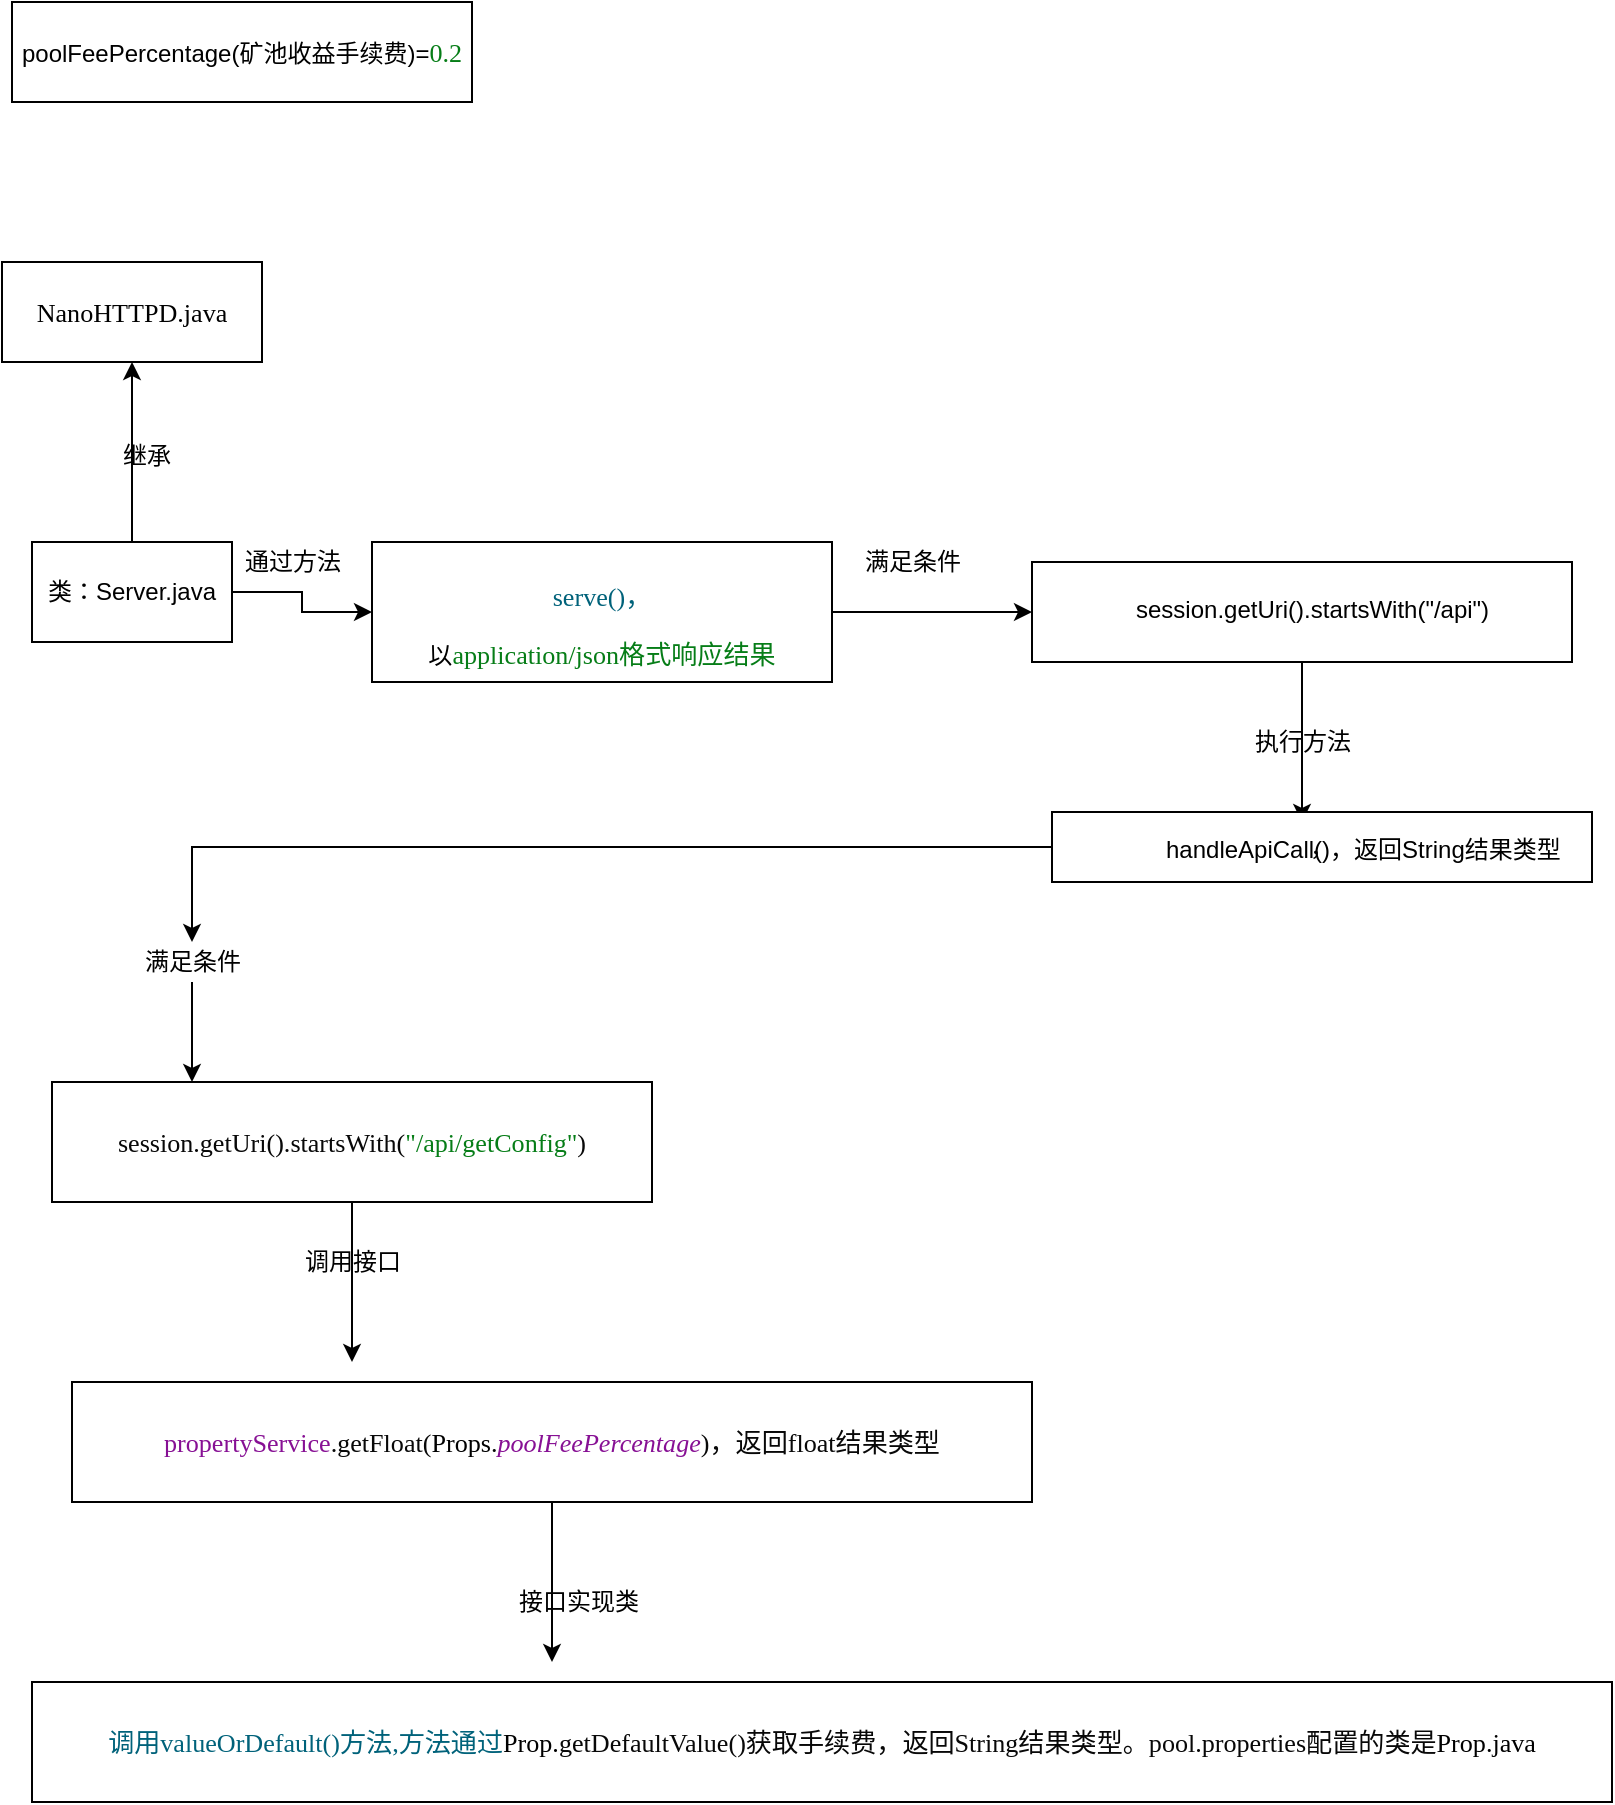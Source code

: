<mxfile version="12.4.2" type="device" pages="1"><diagram id="iBLTYwQdfD4FT6DeWMeS" name="Page-1"><mxGraphModel dx="1422" dy="822" grid="1" gridSize="10" guides="1" tooltips="1" connect="1" arrows="1" fold="1" page="1" pageScale="1" pageWidth="827" pageHeight="1169" math="0" shadow="0"><root><mxCell id="0"/><mxCell id="1" parent="0"/><mxCell id="V6Iufap8PuGYJhVTmoM0-3" value="" style="edgeStyle=orthogonalEdgeStyle;rounded=0;orthogonalLoop=1;jettySize=auto;html=1;" edge="1" parent="1" source="V6Iufap8PuGYJhVTmoM0-1" target="V6Iufap8PuGYJhVTmoM0-2"><mxGeometry relative="1" as="geometry"/></mxCell><mxCell id="V6Iufap8PuGYJhVTmoM0-49" value="" style="edgeStyle=orthogonalEdgeStyle;rounded=0;orthogonalLoop=1;jettySize=auto;html=1;" edge="1" parent="1" source="V6Iufap8PuGYJhVTmoM0-1" target="V6Iufap8PuGYJhVTmoM0-48"><mxGeometry relative="1" as="geometry"/></mxCell><mxCell id="V6Iufap8PuGYJhVTmoM0-1" value="类：Server.java" style="rounded=0;whiteSpace=wrap;html=1;" vertex="1" parent="1"><mxGeometry x="20" y="310" width="100" height="50" as="geometry"/></mxCell><mxCell id="V6Iufap8PuGYJhVTmoM0-48" value="&lt;pre style=&quot;background-color: #ffffff ; color: #080808 ; font-family: &amp;#34;jetbrains mono&amp;#34; ; font-size: 9.8pt&quot;&gt;&lt;span style=&quot;color: #000000&quot;&gt;NanoHTTPD.java&lt;/span&gt;&lt;/pre&gt;" style="rounded=0;whiteSpace=wrap;html=1;" vertex="1" parent="1"><mxGeometry x="5" y="170" width="130" height="50" as="geometry"/></mxCell><mxCell id="V6Iufap8PuGYJhVTmoM0-5" value="" style="edgeStyle=orthogonalEdgeStyle;rounded=0;orthogonalLoop=1;jettySize=auto;html=1;" edge="1" parent="1" source="V6Iufap8PuGYJhVTmoM0-2" target="V6Iufap8PuGYJhVTmoM0-4"><mxGeometry relative="1" as="geometry"/></mxCell><mxCell id="V6Iufap8PuGYJhVTmoM0-2" value="&lt;pre style=&quot;background-color: rgb(255 , 255 , 255) ; font-family: &amp;#34;jetbrains mono&amp;#34; ; font-size: 9.8pt&quot;&gt;&lt;font color=&quot;#00627a&quot;&gt;serve()，&lt;/font&gt;&lt;/pre&gt;&lt;span style=&quot;text-align: left ; white-space: nowrap&quot;&gt;以&lt;/span&gt;&lt;span style=&quot;text-align: left ; white-space: nowrap ; color: rgb(6 , 125 , 23) ; background-color: rgb(255 , 255 , 255) ; font-family: &amp;#34;jetbrains mono&amp;#34; ; font-size: 9.8pt&quot;&gt;application/json格式响应结果&lt;/span&gt;" style="rounded=0;whiteSpace=wrap;html=1;" vertex="1" parent="1"><mxGeometry x="190" y="310" width="230" height="70" as="geometry"/></mxCell><mxCell id="V6Iufap8PuGYJhVTmoM0-54" value="" style="edgeStyle=orthogonalEdgeStyle;rounded=0;orthogonalLoop=1;jettySize=auto;html=1;" edge="1" parent="1" source="V6Iufap8PuGYJhVTmoM0-4"><mxGeometry relative="1" as="geometry"><mxPoint x="655" y="450" as="targetPoint"/></mxGeometry></mxCell><mxCell id="V6Iufap8PuGYJhVTmoM0-4" value="&lt;pre style=&quot;background-color: rgb(255 , 255 , 255) ; font-family: &amp;#34;jetbrains mono&amp;#34; ; font-size: 9.8pt&quot;&gt;&lt;br&gt;&lt;/pre&gt;" style="rounded=0;whiteSpace=wrap;html=1;" vertex="1" parent="1"><mxGeometry x="520" y="320" width="270" height="50" as="geometry"/></mxCell><mxCell id="V6Iufap8PuGYJhVTmoM0-6" value="session.getUri().startsWith(&quot;/api&quot;)" style="text;html=1;" vertex="1" parent="1"><mxGeometry x="570" y="330" width="200" height="30" as="geometry"/></mxCell><mxCell id="V6Iufap8PuGYJhVTmoM0-33" value="" style="edgeStyle=orthogonalEdgeStyle;rounded=0;orthogonalLoop=1;jettySize=auto;html=1;" edge="1" parent="1" source="V6Iufap8PuGYJhVTmoM0-42"><mxGeometry relative="1" as="geometry"><mxPoint x="100" y="580" as="targetPoint"/></mxGeometry></mxCell><mxCell id="V6Iufap8PuGYJhVTmoM0-9" value="，" style="rounded=0;whiteSpace=wrap;html=1;" vertex="1" parent="1"><mxGeometry x="530" y="445" width="270" height="35" as="geometry"/></mxCell><mxCell id="V6Iufap8PuGYJhVTmoM0-10" value="handleApiCall()，返回String结果类型" style="text;html=1;" vertex="1" parent="1"><mxGeometry x="585" y="450" width="165" height="30" as="geometry"/></mxCell><mxCell id="V6Iufap8PuGYJhVTmoM0-46" value="" style="edgeStyle=orthogonalEdgeStyle;rounded=0;orthogonalLoop=1;jettySize=auto;html=1;" edge="1" parent="1" source="V6Iufap8PuGYJhVTmoM0-13"><mxGeometry relative="1" as="geometry"><mxPoint x="280" y="870" as="targetPoint"/></mxGeometry></mxCell><mxCell id="V6Iufap8PuGYJhVTmoM0-13" value="&lt;pre style=&quot;background-color: #ffffff ; color: #080808 ; font-family: &amp;#34;jetbrains mono&amp;#34; ; font-size: 9.8pt&quot;&gt;&lt;span style=&quot;color: #871094&quot;&gt;propertyService&lt;/span&gt;.getFloat(&lt;span style=&quot;color: #000000&quot;&gt;Props&lt;/span&gt;.&lt;span style=&quot;color: #871094 ; font-style: italic&quot;&gt;poolFeePercentage&lt;/span&gt;)，返回float结果类型&lt;/pre&gt;" style="rounded=0;whiteSpace=wrap;html=1;" vertex="1" parent="1"><mxGeometry x="40" y="730" width="480" height="60" as="geometry"/></mxCell><mxCell id="V6Iufap8PuGYJhVTmoM0-18" value="&lt;span style=&quot;color: rgb(0 , 98 , 122) ; background-color: rgb(255 , 255 , 255) ; font-family: &amp;#34;jetbrains mono&amp;#34; ; font-size: 9.8pt&quot;&gt;调用valueOrDefault()方法,方法通过&lt;/span&gt;&lt;span style=&quot;background-color: rgb(255 , 255 , 255) ; font-family: &amp;#34;jetbrains mono&amp;#34; ; font-size: 9.8pt&quot;&gt;Prop.&lt;/span&gt;&lt;span style=&quot;background-color: rgb(255 , 255 , 255) ; color: rgb(8 , 8 , 8) ; font-family: &amp;#34;jetbrains mono&amp;#34; ; font-size: 9.8pt&quot;&gt;getDefaultValue()获取手续费，返回String结果类型。&lt;/span&gt;&lt;font color=&quot;#080808&quot; face=&quot;jetbrains mono&quot;&gt;&lt;span style=&quot;font-size: 13.067px&quot;&gt;pool.properties配置的类是&lt;/span&gt;&lt;/font&gt;&lt;span style=&quot;background-color: rgb(255 , 255 , 255) ; font-family: &amp;#34;jetbrains mono&amp;#34; ; font-size: 9.8pt&quot;&gt;Prop.java&lt;/span&gt;" style="rounded=0;whiteSpace=wrap;html=1;" vertex="1" parent="1"><mxGeometry x="20" y="880" width="790" height="60" as="geometry"/></mxCell><mxCell id="V6Iufap8PuGYJhVTmoM0-20" value="poolFeePercentage(矿池收益手续费)=&lt;span style=&quot;color: rgb(6 , 125 , 23) ; background-color: rgb(255 , 255 , 255) ; font-family: &amp;#34;jetbrains mono&amp;#34; ; font-size: 9.8pt&quot;&gt;0.2&lt;/span&gt;" style="rounded=0;whiteSpace=wrap;html=1;" vertex="1" parent="1"><mxGeometry x="10" y="40" width="230" height="50" as="geometry"/></mxCell><mxCell id="V6Iufap8PuGYJhVTmoM0-22" value="通过方法" style="text;html=1;align=center;verticalAlign=middle;resizable=0;points=[];;autosize=1;" vertex="1" parent="1"><mxGeometry x="120" y="310" width="60" height="20" as="geometry"/></mxCell><mxCell id="V6Iufap8PuGYJhVTmoM0-23" value="&lt;span style=&quot;text-align: left&quot;&gt;满足条件&lt;/span&gt;" style="text;html=1;align=center;verticalAlign=middle;resizable=0;points=[];;autosize=1;" vertex="1" parent="1"><mxGeometry x="430" y="310" width="60" height="20" as="geometry"/></mxCell><mxCell id="V6Iufap8PuGYJhVTmoM0-24" value="&lt;span style=&quot;text-align: left&quot;&gt;执行方法&lt;/span&gt;" style="text;html=1;align=center;verticalAlign=middle;resizable=0;points=[];;autosize=1;" vertex="1" parent="1"><mxGeometry x="625" y="400" width="60" height="20" as="geometry"/></mxCell><mxCell id="V6Iufap8PuGYJhVTmoM0-25" value="调用接口" style="text;html=1;align=center;verticalAlign=middle;resizable=0;points=[];;autosize=1;" vertex="1" parent="1"><mxGeometry x="150" y="660" width="60" height="20" as="geometry"/></mxCell><mxCell id="V6Iufap8PuGYJhVTmoM0-44" value="" style="edgeStyle=orthogonalEdgeStyle;rounded=0;orthogonalLoop=1;jettySize=auto;html=1;" edge="1" parent="1" source="V6Iufap8PuGYJhVTmoM0-38"><mxGeometry relative="1" as="geometry"><mxPoint x="180" y="720" as="targetPoint"/></mxGeometry></mxCell><mxCell id="V6Iufap8PuGYJhVTmoM0-38" value="&lt;pre style=&quot;background-color: #ffffff ; color: #080808 ; font-family: &amp;#34;jetbrains mono&amp;#34; ; font-size: 9.8pt&quot;&gt;session.getUri().startsWith(&lt;span style=&quot;color: #067d17&quot;&gt;&quot;/api/getConfig&quot;&lt;/span&gt;)&lt;/pre&gt;" style="rounded=0;whiteSpace=wrap;html=1;" vertex="1" parent="1"><mxGeometry x="30" y="580" width="300" height="60" as="geometry"/></mxCell><mxCell id="V6Iufap8PuGYJhVTmoM0-47" value="接口实现类" style="text;html=1;align=center;verticalAlign=middle;resizable=0;points=[];;autosize=1;" vertex="1" parent="1"><mxGeometry x="253" y="830" width="80" height="20" as="geometry"/></mxCell><mxCell id="V6Iufap8PuGYJhVTmoM0-50" value="继承" style="text;html=1;align=center;verticalAlign=middle;resizable=0;points=[];;autosize=1;" vertex="1" parent="1"><mxGeometry x="57" y="257" width="40" height="20" as="geometry"/></mxCell><mxCell id="V6Iufap8PuGYJhVTmoM0-42" value="满足条件" style="text;html=1;align=center;verticalAlign=middle;resizable=0;points=[];;autosize=1;" vertex="1" parent="1"><mxGeometry x="70" y="510" width="60" height="20" as="geometry"/></mxCell><mxCell id="V6Iufap8PuGYJhVTmoM0-55" value="" style="edgeStyle=orthogonalEdgeStyle;rounded=0;orthogonalLoop=1;jettySize=auto;html=1;" edge="1" parent="1" source="V6Iufap8PuGYJhVTmoM0-9" target="V6Iufap8PuGYJhVTmoM0-42"><mxGeometry relative="1" as="geometry"><mxPoint x="530" y="463" as="sourcePoint"/><mxPoint x="100" y="580" as="targetPoint"/></mxGeometry></mxCell></root></mxGraphModel></diagram></mxfile>